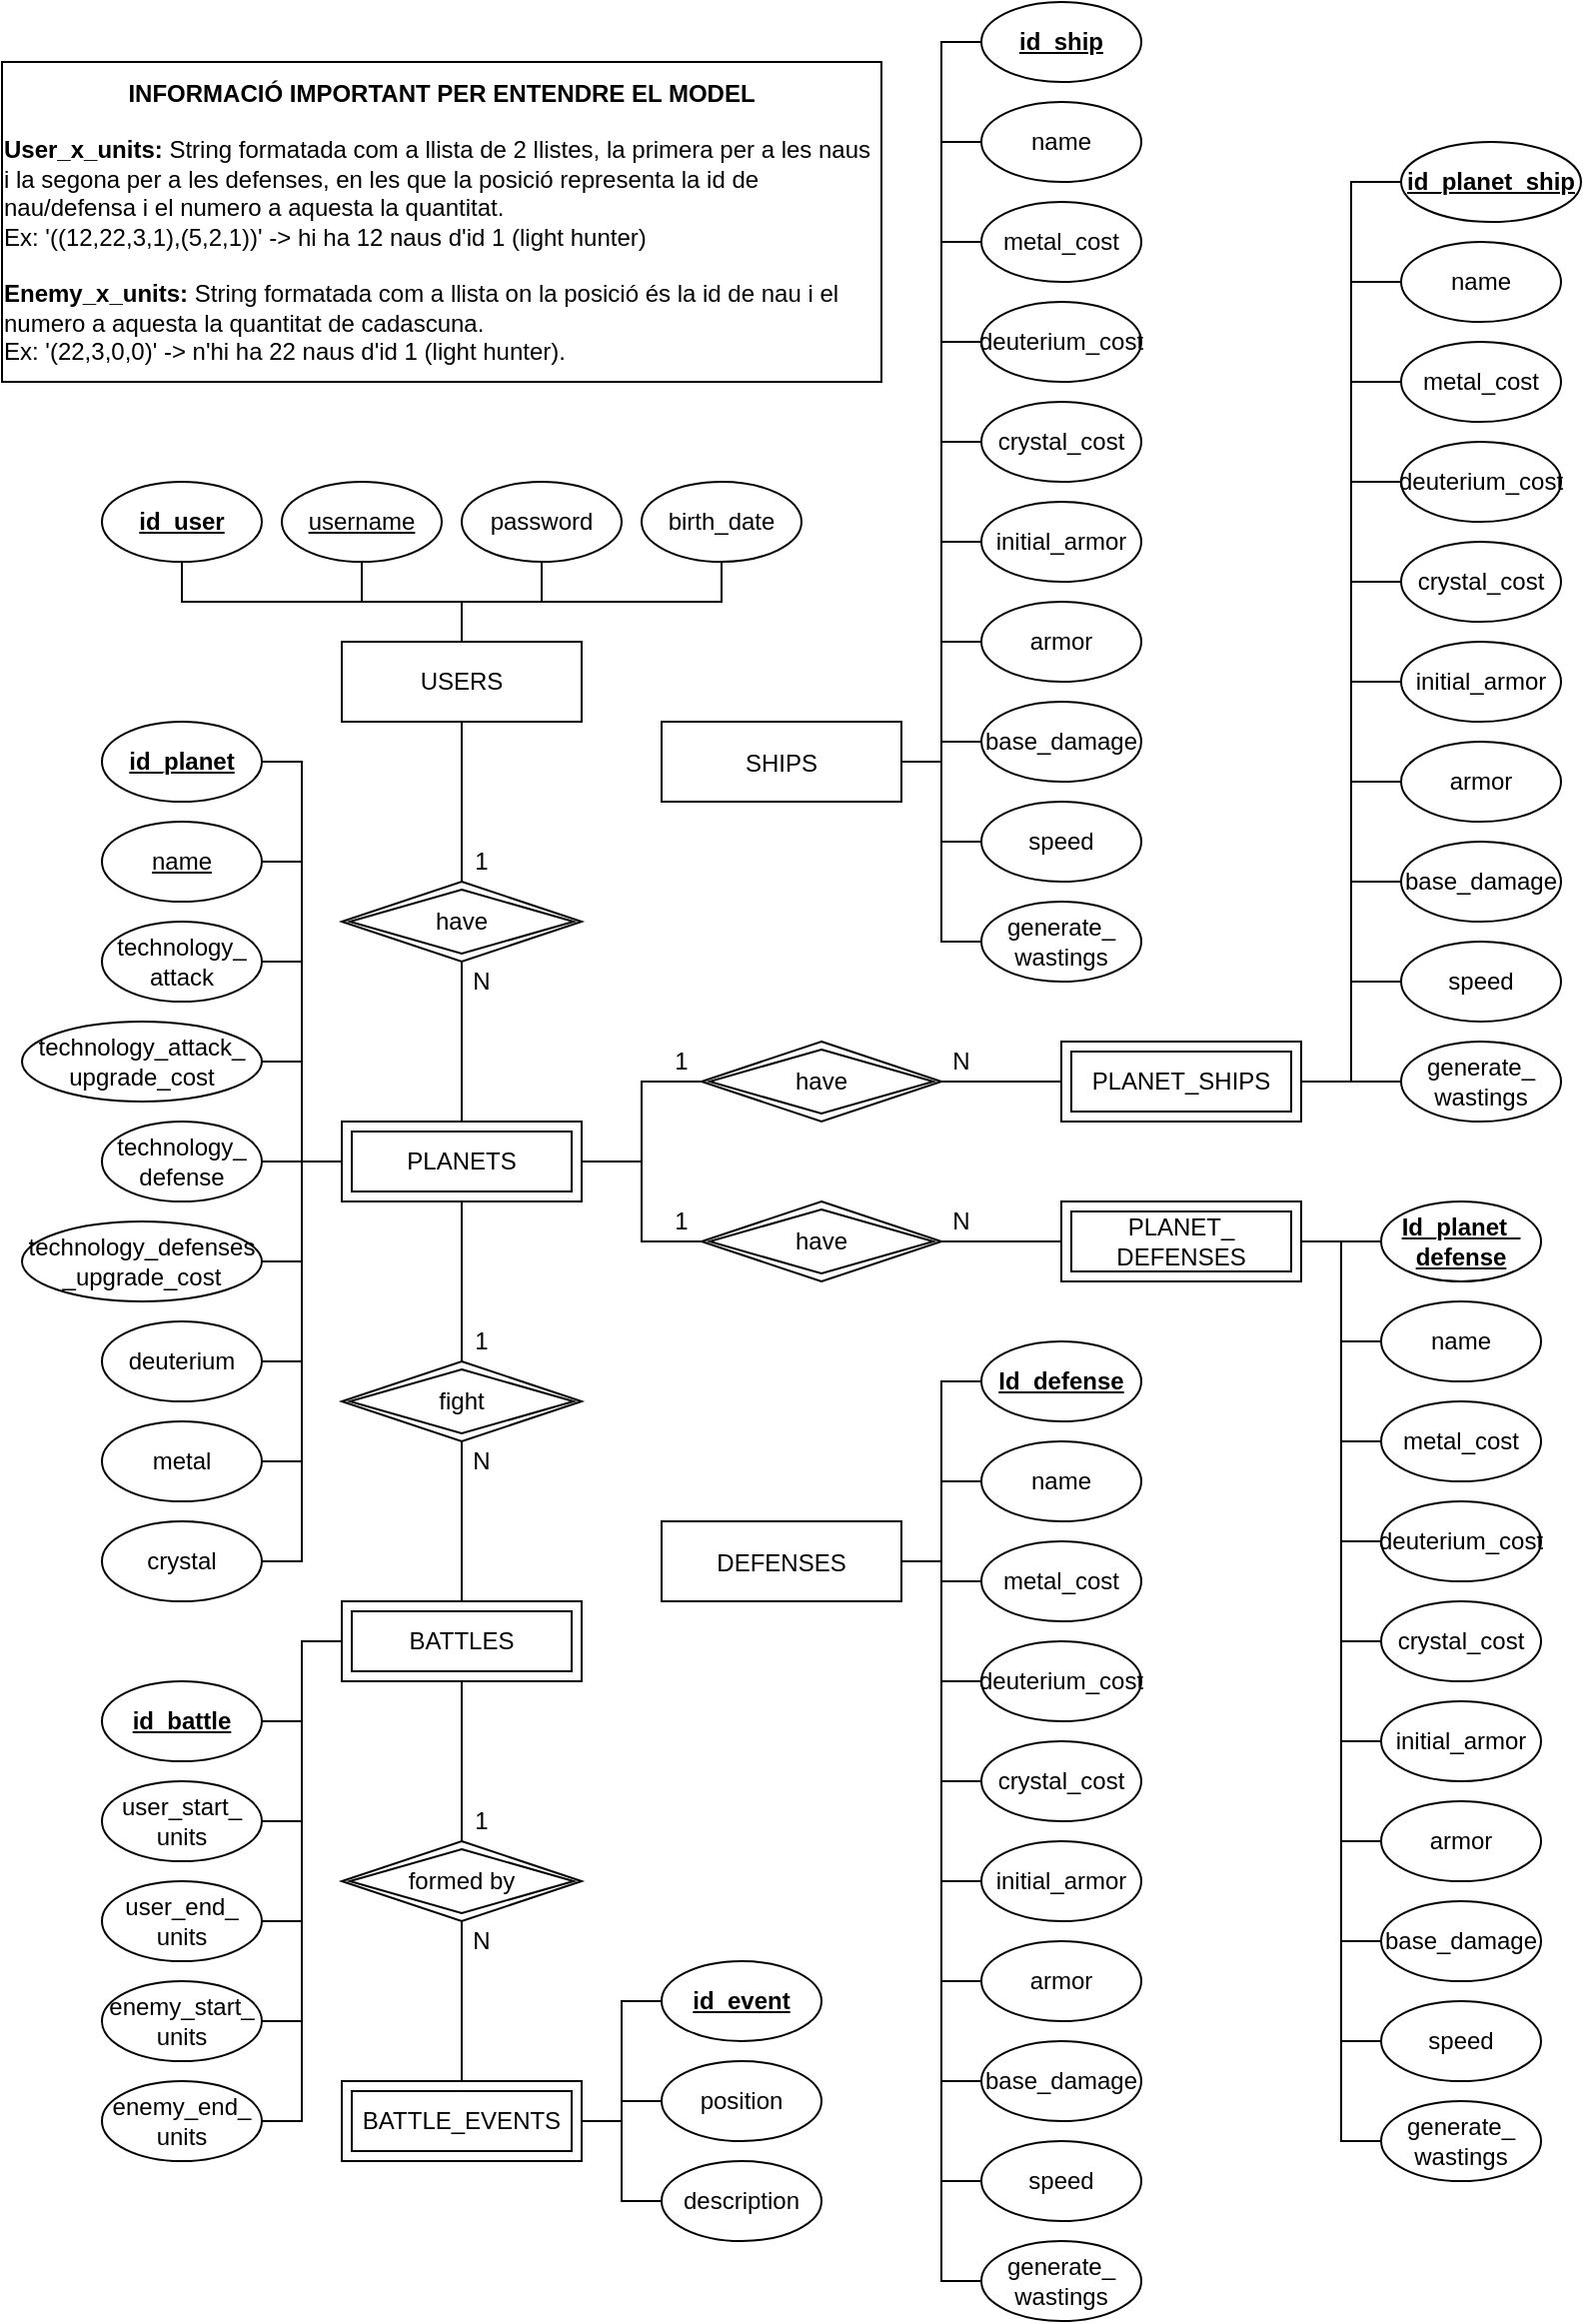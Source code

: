 <mxfile version="18.0.1" type="device"><diagram id="xhxc8xMKQmjW2qXMMAFa" name="Página-1"><mxGraphModel dx="1240" dy="781" grid="1" gridSize="10" guides="1" tooltips="1" connect="1" arrows="1" fold="1" page="1" pageScale="1" pageWidth="827" pageHeight="1169" math="0" shadow="0"><root><mxCell id="0"/><mxCell id="1" parent="0"/><mxCell id="92ksUBfjqdoU2pzM7p5j-20" style="edgeStyle=orthogonalEdgeStyle;rounded=0;orthogonalLoop=1;jettySize=auto;html=1;exitX=0.5;exitY=1;exitDx=0;exitDy=0;entryX=0.5;entryY=0;entryDx=0;entryDy=0;endArrow=none;endFill=0;" parent="1" source="92ksUBfjqdoU2pzM7p5j-1" target="92ksUBfjqdoU2pzM7p5j-19" edge="1"><mxGeometry relative="1" as="geometry"/></mxCell><mxCell id="92ksUBfjqdoU2pzM7p5j-4" value="N" style="text;html=1;strokeColor=none;fillColor=none;align=center;verticalAlign=middle;whiteSpace=wrap;rounded=0;" parent="1" vertex="1"><mxGeometry x="260" y="480" width="20" height="20" as="geometry"/></mxCell><mxCell id="q5A7G949-KsDfyuaCGiL-2" style="edgeStyle=orthogonalEdgeStyle;rounded=0;orthogonalLoop=1;jettySize=auto;html=1;exitX=0.5;exitY=1;exitDx=0;exitDy=0;entryX=0.5;entryY=0;entryDx=0;entryDy=0;endArrow=none;endFill=0;" parent="1" source="92ksUBfjqdoU2pzM7p5j-6" target="DvHc-T8S822m7_1NHIfp-20" edge="1"><mxGeometry relative="1" as="geometry"/></mxCell><mxCell id="q5A7G949-KsDfyuaCGiL-54" style="edgeStyle=orthogonalEdgeStyle;rounded=0;orthogonalLoop=1;jettySize=auto;html=1;exitX=1;exitY=0.5;exitDx=0;exitDy=0;entryX=0;entryY=0.5;entryDx=0;entryDy=0;endArrow=none;endFill=0;" parent="1" source="92ksUBfjqdoU2pzM7p5j-6" target="q5A7G949-KsDfyuaCGiL-31" edge="1"><mxGeometry relative="1" as="geometry"/></mxCell><mxCell id="q5A7G949-KsDfyuaCGiL-55" style="edgeStyle=orthogonalEdgeStyle;rounded=0;orthogonalLoop=1;jettySize=auto;html=1;exitX=1;exitY=0.5;exitDx=0;exitDy=0;entryX=0;entryY=0.5;entryDx=0;entryDy=0;endArrow=none;endFill=0;" parent="1" source="92ksUBfjqdoU2pzM7p5j-6" target="q5A7G949-KsDfyuaCGiL-32" edge="1"><mxGeometry relative="1" as="geometry"/></mxCell><mxCell id="92ksUBfjqdoU2pzM7p5j-21" style="edgeStyle=orthogonalEdgeStyle;rounded=0;orthogonalLoop=1;jettySize=auto;html=1;exitX=0.5;exitY=1;exitDx=0;exitDy=0;entryX=0.5;entryY=0;entryDx=0;entryDy=0;endArrow=none;endFill=0;" parent="1" source="92ksUBfjqdoU2pzM7p5j-19" target="92ksUBfjqdoU2pzM7p5j-6" edge="1"><mxGeometry relative="1" as="geometry"/></mxCell><mxCell id="92ksUBfjqdoU2pzM7p5j-19" value="have" style="shape=rhombus;double=1;perimeter=rhombusPerimeter;whiteSpace=wrap;html=1;align=center;sketch=0;strokeColor=default;" parent="1" vertex="1"><mxGeometry x="200" y="440" width="120" height="40" as="geometry"/></mxCell><mxCell id="DvHc-T8S822m7_1NHIfp-1" value="1" style="text;html=1;strokeColor=none;fillColor=none;align=center;verticalAlign=middle;whiteSpace=wrap;rounded=0;" parent="1" vertex="1"><mxGeometry x="260" y="420" width="20" height="20" as="geometry"/></mxCell><mxCell id="q5A7G949-KsDfyuaCGiL-3" style="edgeStyle=orthogonalEdgeStyle;rounded=0;orthogonalLoop=1;jettySize=auto;html=1;exitX=0.5;exitY=1;exitDx=0;exitDy=0;entryX=0.5;entryY=0;entryDx=0;entryDy=0;endArrow=none;endFill=0;" parent="1" source="DvHc-T8S822m7_1NHIfp-20" target="92ksUBfjqdoU2pzM7p5j-8" edge="1"><mxGeometry relative="1" as="geometry"/></mxCell><mxCell id="DvHc-T8S822m7_1NHIfp-20" value="fight" style="shape=rhombus;double=1;perimeter=rhombusPerimeter;whiteSpace=wrap;html=1;align=center;sketch=0;strokeColor=default;" parent="1" vertex="1"><mxGeometry x="200" y="680" width="120" height="40" as="geometry"/></mxCell><mxCell id="q5A7G949-KsDfyuaCGiL-56" style="edgeStyle=orthogonalEdgeStyle;rounded=0;orthogonalLoop=1;jettySize=auto;html=1;exitX=1;exitY=0.5;exitDx=0;exitDy=0;entryX=0;entryY=0.5;entryDx=0;entryDy=0;endArrow=none;endFill=0;" parent="1" source="q5A7G949-KsDfyuaCGiL-31" target="q5A7G949-KsDfyuaCGiL-10" edge="1"><mxGeometry relative="1" as="geometry"/></mxCell><mxCell id="q5A7G949-KsDfyuaCGiL-57" style="edgeStyle=orthogonalEdgeStyle;rounded=0;orthogonalLoop=1;jettySize=auto;html=1;exitX=1;exitY=0.5;exitDx=0;exitDy=0;entryX=0;entryY=0.5;entryDx=0;entryDy=0;endArrow=none;endFill=0;" parent="1" source="q5A7G949-KsDfyuaCGiL-32" target="q5A7G949-KsDfyuaCGiL-33" edge="1"><mxGeometry relative="1" as="geometry"/></mxCell><mxCell id="q5A7G949-KsDfyuaCGiL-63" value="1" style="text;html=1;strokeColor=none;fillColor=none;align=center;verticalAlign=middle;whiteSpace=wrap;rounded=0;" parent="1" vertex="1"><mxGeometry x="260" y="660" width="20" height="20" as="geometry"/></mxCell><mxCell id="q5A7G949-KsDfyuaCGiL-64" value="N" style="text;html=1;strokeColor=none;fillColor=none;align=center;verticalAlign=middle;whiteSpace=wrap;rounded=0;" parent="1" vertex="1"><mxGeometry x="260" y="720" width="20" height="20" as="geometry"/></mxCell><mxCell id="_N5yqYEIH-p_eErxgfk9-1" value="" style="group;fontStyle=5" parent="1" vertex="1" connectable="0"><mxGeometry x="360" y="670" width="240" height="490" as="geometry"/></mxCell><mxCell id="92ksUBfjqdoU2pzM7p5j-7" value="DEFENSES" style="%3CmxGraphModel%3E%3Croot%3E%3CmxCell%20id%3D%220%22%2F%3E%3CmxCell%20id%3D%221%22%20parent%3D%220%22%2F%3E%3CmxCell%20id%3D%222%22%20value%3D%22PLANETS%22%20style%3D%22rounded%3D0%3BwhiteSpace%3Dwrap%3Bhtml%3D1%3B%22%20vertex%3D%221%22%20parent%3D%221%22%3E%3CmxGeometry%20x%3D%22200%22%20y%3D%22560%22%20width%3D%22120%22%20height%3D%2240%22%20as%3D%22geometry%22%2F%3E%3C%2FmxCell%3E%3C%2Froot%3E%3C%2FmxGraphModel%3E" parent="_N5yqYEIH-p_eErxgfk9-1" vertex="1"><mxGeometry y="90" width="120" height="40" as="geometry"/></mxCell><mxCell id="92ksUBfjqdoU2pzM7p5j-61" value="Id_defense" style="ellipse;whiteSpace=wrap;html=1;fontStyle=5" parent="_N5yqYEIH-p_eErxgfk9-1" vertex="1"><mxGeometry x="160" width="80" height="40" as="geometry"/></mxCell><mxCell id="92ksUBfjqdoU2pzM7p5j-62" value="name" style="ellipse;whiteSpace=wrap;html=1;" parent="_N5yqYEIH-p_eErxgfk9-1" vertex="1"><mxGeometry x="160" y="50" width="80" height="40" as="geometry"/></mxCell><mxCell id="92ksUBfjqdoU2pzM7p5j-63" value="metal_cost" style="ellipse;whiteSpace=wrap;html=1;" parent="_N5yqYEIH-p_eErxgfk9-1" vertex="1"><mxGeometry x="160" y="100" width="80" height="40" as="geometry"/></mxCell><mxCell id="92ksUBfjqdoU2pzM7p5j-64" value="deuterium_cost" style="ellipse;whiteSpace=wrap;html=1;" parent="_N5yqYEIH-p_eErxgfk9-1" vertex="1"><mxGeometry x="160" y="150" width="80" height="40" as="geometry"/></mxCell><mxCell id="92ksUBfjqdoU2pzM7p5j-65" value="crystal_cost" style="ellipse;whiteSpace=wrap;html=1;" parent="_N5yqYEIH-p_eErxgfk9-1" vertex="1"><mxGeometry x="160" y="200" width="80" height="40" as="geometry"/></mxCell><mxCell id="92ksUBfjqdoU2pzM7p5j-66" value="initial_armor" style="ellipse;whiteSpace=wrap;html=1;" parent="_N5yqYEIH-p_eErxgfk9-1" vertex="1"><mxGeometry x="160" y="250" width="80" height="40" as="geometry"/></mxCell><mxCell id="92ksUBfjqdoU2pzM7p5j-67" value="armor" style="ellipse;whiteSpace=wrap;html=1;" parent="_N5yqYEIH-p_eErxgfk9-1" vertex="1"><mxGeometry x="160" y="300" width="80" height="40" as="geometry"/></mxCell><mxCell id="92ksUBfjqdoU2pzM7p5j-68" value="base_damage" style="ellipse;whiteSpace=wrap;html=1;" parent="_N5yqYEIH-p_eErxgfk9-1" vertex="1"><mxGeometry x="160" y="350" width="80" height="40" as="geometry"/></mxCell><mxCell id="92ksUBfjqdoU2pzM7p5j-69" value="speed" style="ellipse;whiteSpace=wrap;html=1;" parent="_N5yqYEIH-p_eErxgfk9-1" vertex="1"><mxGeometry x="160" y="400" width="80" height="40" as="geometry"/></mxCell><mxCell id="92ksUBfjqdoU2pzM7p5j-70" value="generate_&lt;br&gt;wastings" style="ellipse;whiteSpace=wrap;html=1;" parent="_N5yqYEIH-p_eErxgfk9-1" vertex="1"><mxGeometry x="160" y="450" width="80" height="40" as="geometry"/></mxCell><mxCell id="92ksUBfjqdoU2pzM7p5j-71" style="edgeStyle=orthogonalEdgeStyle;rounded=0;orthogonalLoop=1;jettySize=auto;html=1;exitX=0;exitY=0.5;exitDx=0;exitDy=0;entryX=1;entryY=0.5;entryDx=0;entryDy=0;fontSize=8;endArrow=none;endFill=0;" parent="_N5yqYEIH-p_eErxgfk9-1" source="92ksUBfjqdoU2pzM7p5j-61" target="92ksUBfjqdoU2pzM7p5j-7" edge="1"><mxGeometry relative="1" as="geometry"/></mxCell><mxCell id="92ksUBfjqdoU2pzM7p5j-72" style="edgeStyle=orthogonalEdgeStyle;rounded=0;orthogonalLoop=1;jettySize=auto;html=1;exitX=0;exitY=0.5;exitDx=0;exitDy=0;entryX=1;entryY=0.5;entryDx=0;entryDy=0;fontSize=8;endArrow=none;endFill=0;" parent="_N5yqYEIH-p_eErxgfk9-1" source="92ksUBfjqdoU2pzM7p5j-62" target="92ksUBfjqdoU2pzM7p5j-7" edge="1"><mxGeometry relative="1" as="geometry"/></mxCell><mxCell id="92ksUBfjqdoU2pzM7p5j-73" style="edgeStyle=orthogonalEdgeStyle;rounded=0;orthogonalLoop=1;jettySize=auto;html=1;exitX=0;exitY=0.5;exitDx=0;exitDy=0;entryX=1;entryY=0.5;entryDx=0;entryDy=0;fontSize=8;endArrow=none;endFill=0;" parent="_N5yqYEIH-p_eErxgfk9-1" source="92ksUBfjqdoU2pzM7p5j-63" target="92ksUBfjqdoU2pzM7p5j-7" edge="1"><mxGeometry relative="1" as="geometry"/></mxCell><mxCell id="92ksUBfjqdoU2pzM7p5j-74" style="edgeStyle=orthogonalEdgeStyle;rounded=0;orthogonalLoop=1;jettySize=auto;html=1;exitX=0;exitY=0.5;exitDx=0;exitDy=0;entryX=1;entryY=0.5;entryDx=0;entryDy=0;fontSize=8;endArrow=none;endFill=0;" parent="_N5yqYEIH-p_eErxgfk9-1" source="92ksUBfjqdoU2pzM7p5j-64" target="92ksUBfjqdoU2pzM7p5j-7" edge="1"><mxGeometry relative="1" as="geometry"/></mxCell><mxCell id="92ksUBfjqdoU2pzM7p5j-75" style="edgeStyle=orthogonalEdgeStyle;rounded=0;orthogonalLoop=1;jettySize=auto;html=1;exitX=0;exitY=0.5;exitDx=0;exitDy=0;entryX=1;entryY=0.5;entryDx=0;entryDy=0;fontSize=8;endArrow=none;endFill=0;" parent="_N5yqYEIH-p_eErxgfk9-1" source="92ksUBfjqdoU2pzM7p5j-65" target="92ksUBfjqdoU2pzM7p5j-7" edge="1"><mxGeometry relative="1" as="geometry"/></mxCell><mxCell id="92ksUBfjqdoU2pzM7p5j-76" style="edgeStyle=orthogonalEdgeStyle;rounded=0;orthogonalLoop=1;jettySize=auto;html=1;exitX=0;exitY=0.5;exitDx=0;exitDy=0;entryX=1;entryY=0.5;entryDx=0;entryDy=0;fontSize=8;endArrow=none;endFill=0;" parent="_N5yqYEIH-p_eErxgfk9-1" source="92ksUBfjqdoU2pzM7p5j-66" target="92ksUBfjqdoU2pzM7p5j-7" edge="1"><mxGeometry relative="1" as="geometry"/></mxCell><mxCell id="92ksUBfjqdoU2pzM7p5j-77" style="edgeStyle=orthogonalEdgeStyle;rounded=0;orthogonalLoop=1;jettySize=auto;html=1;exitX=0;exitY=0.5;exitDx=0;exitDy=0;entryX=1;entryY=0.5;entryDx=0;entryDy=0;fontSize=8;endArrow=none;endFill=0;" parent="_N5yqYEIH-p_eErxgfk9-1" source="92ksUBfjqdoU2pzM7p5j-67" target="92ksUBfjqdoU2pzM7p5j-7" edge="1"><mxGeometry relative="1" as="geometry"/></mxCell><mxCell id="92ksUBfjqdoU2pzM7p5j-78" style="edgeStyle=orthogonalEdgeStyle;rounded=0;orthogonalLoop=1;jettySize=auto;html=1;exitX=0;exitY=0.5;exitDx=0;exitDy=0;entryX=1;entryY=0.5;entryDx=0;entryDy=0;fontSize=8;endArrow=none;endFill=0;" parent="_N5yqYEIH-p_eErxgfk9-1" source="92ksUBfjqdoU2pzM7p5j-68" target="92ksUBfjqdoU2pzM7p5j-7" edge="1"><mxGeometry relative="1" as="geometry"/></mxCell><mxCell id="92ksUBfjqdoU2pzM7p5j-79" style="edgeStyle=orthogonalEdgeStyle;rounded=0;orthogonalLoop=1;jettySize=auto;html=1;exitX=0;exitY=0.5;exitDx=0;exitDy=0;entryX=1;entryY=0.5;entryDx=0;entryDy=0;fontSize=8;endArrow=none;endFill=0;" parent="_N5yqYEIH-p_eErxgfk9-1" source="92ksUBfjqdoU2pzM7p5j-69" target="92ksUBfjqdoU2pzM7p5j-7" edge="1"><mxGeometry relative="1" as="geometry"/></mxCell><mxCell id="92ksUBfjqdoU2pzM7p5j-80" style="edgeStyle=orthogonalEdgeStyle;rounded=0;orthogonalLoop=1;jettySize=auto;html=1;exitX=0;exitY=0.5;exitDx=0;exitDy=0;entryX=1;entryY=0.5;entryDx=0;entryDy=0;fontSize=8;endArrow=none;endFill=0;" parent="_N5yqYEIH-p_eErxgfk9-1" source="92ksUBfjqdoU2pzM7p5j-70" target="92ksUBfjqdoU2pzM7p5j-7" edge="1"><mxGeometry relative="1" as="geometry"/></mxCell><mxCell id="7iqLizakkgxH7Gz7lZBI-2" value="id_event" style="ellipse;whiteSpace=wrap;html=1;fontStyle=5" vertex="1" parent="_N5yqYEIH-p_eErxgfk9-1"><mxGeometry y="310" width="80" height="40" as="geometry"/></mxCell><mxCell id="7iqLizakkgxH7Gz7lZBI-3" value="position" style="ellipse;whiteSpace=wrap;html=1;" vertex="1" parent="_N5yqYEIH-p_eErxgfk9-1"><mxGeometry y="360" width="80" height="40" as="geometry"/></mxCell><mxCell id="7iqLizakkgxH7Gz7lZBI-4" value="description" style="ellipse;whiteSpace=wrap;html=1;" vertex="1" parent="_N5yqYEIH-p_eErxgfk9-1"><mxGeometry y="410" width="80" height="40" as="geometry"/></mxCell><mxCell id="_N5yqYEIH-p_eErxgfk9-2" value="" style="group;flipH=0;" parent="1" vertex="1" connectable="0"><mxGeometry x="360" width="240" height="490" as="geometry"/></mxCell><mxCell id="92ksUBfjqdoU2pzM7p5j-5" value="SHIPS" style="%3CmxGraphModel%3E%3Croot%3E%3CmxCell%20id%3D%220%22%2F%3E%3CmxCell%20id%3D%221%22%20parent%3D%220%22%2F%3E%3CmxCell%20id%3D%222%22%20value%3D%22PLANETS%22%20style%3D%22rounded%3D0%3BwhiteSpace%3Dwrap%3Bhtml%3D1%3B%22%20vertex%3D%221%22%20parent%3D%221%22%3E%3CmxGeometry%20x%3D%22200%22%20y%3D%22560%22%20width%3D%22120%22%20height%3D%2240%22%20as%3D%22geometry%22%2F%3E%3C%2FmxCell%3E%3C%2Froot%3E%3C%2FmxGraphModel%3E" parent="_N5yqYEIH-p_eErxgfk9-2" vertex="1"><mxGeometry y="360" width="120" height="40" as="geometry"/></mxCell><mxCell id="92ksUBfjqdoU2pzM7p5j-41" value="id_ship" style="ellipse;whiteSpace=wrap;html=1;fontStyle=5" parent="_N5yqYEIH-p_eErxgfk9-2" vertex="1"><mxGeometry x="160" width="80" height="40" as="geometry"/></mxCell><mxCell id="92ksUBfjqdoU2pzM7p5j-42" value="name" style="ellipse;whiteSpace=wrap;html=1;fontStyle=0" parent="_N5yqYEIH-p_eErxgfk9-2" vertex="1"><mxGeometry x="160" y="50" width="80" height="40" as="geometry"/></mxCell><mxCell id="92ksUBfjqdoU2pzM7p5j-43" value="metal_cost" style="ellipse;whiteSpace=wrap;html=1;" parent="_N5yqYEIH-p_eErxgfk9-2" vertex="1"><mxGeometry x="160" y="100" width="80" height="40" as="geometry"/></mxCell><mxCell id="92ksUBfjqdoU2pzM7p5j-44" value="deuterium_cost" style="ellipse;whiteSpace=wrap;html=1;" parent="_N5yqYEIH-p_eErxgfk9-2" vertex="1"><mxGeometry x="160" y="150" width="80" height="40" as="geometry"/></mxCell><mxCell id="92ksUBfjqdoU2pzM7p5j-45" value="crystal_cost" style="ellipse;whiteSpace=wrap;html=1;" parent="_N5yqYEIH-p_eErxgfk9-2" vertex="1"><mxGeometry x="160" y="200" width="80" height="40" as="geometry"/></mxCell><mxCell id="92ksUBfjqdoU2pzM7p5j-46" value="initial_armor" style="ellipse;whiteSpace=wrap;html=1;" parent="_N5yqYEIH-p_eErxgfk9-2" vertex="1"><mxGeometry x="160" y="250" width="80" height="40" as="geometry"/></mxCell><mxCell id="92ksUBfjqdoU2pzM7p5j-47" value="armor" style="ellipse;whiteSpace=wrap;html=1;" parent="_N5yqYEIH-p_eErxgfk9-2" vertex="1"><mxGeometry x="160" y="300" width="80" height="40" as="geometry"/></mxCell><mxCell id="92ksUBfjqdoU2pzM7p5j-48" value="base_damage" style="ellipse;whiteSpace=wrap;html=1;" parent="_N5yqYEIH-p_eErxgfk9-2" vertex="1"><mxGeometry x="160" y="350" width="80" height="40" as="geometry"/></mxCell><mxCell id="92ksUBfjqdoU2pzM7p5j-49" value="speed" style="ellipse;whiteSpace=wrap;html=1;" parent="_N5yqYEIH-p_eErxgfk9-2" vertex="1"><mxGeometry x="160" y="400" width="80" height="40" as="geometry"/></mxCell><mxCell id="92ksUBfjqdoU2pzM7p5j-50" value="generate_&lt;br&gt;wastings" style="ellipse;whiteSpace=wrap;html=1;" parent="_N5yqYEIH-p_eErxgfk9-2" vertex="1"><mxGeometry x="160" y="450" width="80" height="40" as="geometry"/></mxCell><mxCell id="92ksUBfjqdoU2pzM7p5j-51" style="edgeStyle=orthogonalEdgeStyle;rounded=0;orthogonalLoop=1;jettySize=auto;html=1;exitX=0;exitY=0.5;exitDx=0;exitDy=0;entryX=1;entryY=0.5;entryDx=0;entryDy=0;fontSize=8;endArrow=none;endFill=0;" parent="_N5yqYEIH-p_eErxgfk9-2" source="92ksUBfjqdoU2pzM7p5j-41" target="92ksUBfjqdoU2pzM7p5j-5" edge="1"><mxGeometry relative="1" as="geometry"/></mxCell><mxCell id="92ksUBfjqdoU2pzM7p5j-52" style="edgeStyle=orthogonalEdgeStyle;rounded=0;orthogonalLoop=1;jettySize=auto;html=1;exitX=0;exitY=0.5;exitDx=0;exitDy=0;entryX=1;entryY=0.5;entryDx=0;entryDy=0;fontSize=8;endArrow=none;endFill=0;" parent="_N5yqYEIH-p_eErxgfk9-2" source="92ksUBfjqdoU2pzM7p5j-42" target="92ksUBfjqdoU2pzM7p5j-5" edge="1"><mxGeometry relative="1" as="geometry"/></mxCell><mxCell id="92ksUBfjqdoU2pzM7p5j-53" style="edgeStyle=orthogonalEdgeStyle;rounded=0;orthogonalLoop=1;jettySize=auto;html=1;exitX=0;exitY=0.5;exitDx=0;exitDy=0;entryX=1;entryY=0.5;entryDx=0;entryDy=0;fontSize=8;endArrow=none;endFill=0;" parent="_N5yqYEIH-p_eErxgfk9-2" source="92ksUBfjqdoU2pzM7p5j-43" target="92ksUBfjqdoU2pzM7p5j-5" edge="1"><mxGeometry relative="1" as="geometry"/></mxCell><mxCell id="92ksUBfjqdoU2pzM7p5j-54" style="edgeStyle=orthogonalEdgeStyle;rounded=0;orthogonalLoop=1;jettySize=auto;html=1;exitX=0;exitY=0.5;exitDx=0;exitDy=0;entryX=1;entryY=0.5;entryDx=0;entryDy=0;fontSize=8;endArrow=none;endFill=0;" parent="_N5yqYEIH-p_eErxgfk9-2" source="92ksUBfjqdoU2pzM7p5j-44" target="92ksUBfjqdoU2pzM7p5j-5" edge="1"><mxGeometry relative="1" as="geometry"/></mxCell><mxCell id="92ksUBfjqdoU2pzM7p5j-55" style="edgeStyle=orthogonalEdgeStyle;rounded=0;orthogonalLoop=1;jettySize=auto;html=1;exitX=0;exitY=0.5;exitDx=0;exitDy=0;entryX=1;entryY=0.5;entryDx=0;entryDy=0;fontSize=8;endArrow=none;endFill=0;" parent="_N5yqYEIH-p_eErxgfk9-2" source="92ksUBfjqdoU2pzM7p5j-45" target="92ksUBfjqdoU2pzM7p5j-5" edge="1"><mxGeometry relative="1" as="geometry"/></mxCell><mxCell id="92ksUBfjqdoU2pzM7p5j-56" style="edgeStyle=orthogonalEdgeStyle;rounded=0;orthogonalLoop=1;jettySize=auto;html=1;exitX=0;exitY=0.5;exitDx=0;exitDy=0;entryX=1;entryY=0.5;entryDx=0;entryDy=0;fontSize=8;endArrow=none;endFill=0;" parent="_N5yqYEIH-p_eErxgfk9-2" source="92ksUBfjqdoU2pzM7p5j-46" target="92ksUBfjqdoU2pzM7p5j-5" edge="1"><mxGeometry relative="1" as="geometry"/></mxCell><mxCell id="92ksUBfjqdoU2pzM7p5j-57" style="edgeStyle=orthogonalEdgeStyle;rounded=0;orthogonalLoop=1;jettySize=auto;html=1;exitX=0;exitY=0.5;exitDx=0;exitDy=0;entryX=1;entryY=0.5;entryDx=0;entryDy=0;fontSize=8;endArrow=none;endFill=0;" parent="_N5yqYEIH-p_eErxgfk9-2" source="92ksUBfjqdoU2pzM7p5j-47" target="92ksUBfjqdoU2pzM7p5j-5" edge="1"><mxGeometry relative="1" as="geometry"/></mxCell><mxCell id="92ksUBfjqdoU2pzM7p5j-58" style="edgeStyle=orthogonalEdgeStyle;rounded=0;orthogonalLoop=1;jettySize=auto;html=1;exitX=0;exitY=0.5;exitDx=0;exitDy=0;entryX=1;entryY=0.5;entryDx=0;entryDy=0;fontSize=8;endArrow=none;endFill=0;" parent="_N5yqYEIH-p_eErxgfk9-2" source="92ksUBfjqdoU2pzM7p5j-48" target="92ksUBfjqdoU2pzM7p5j-5" edge="1"><mxGeometry relative="1" as="geometry"/></mxCell><mxCell id="92ksUBfjqdoU2pzM7p5j-59" style="edgeStyle=orthogonalEdgeStyle;rounded=0;orthogonalLoop=1;jettySize=auto;html=1;exitX=0;exitY=0.5;exitDx=0;exitDy=0;entryX=1;entryY=0.5;entryDx=0;entryDy=0;fontSize=8;endArrow=none;endFill=0;" parent="_N5yqYEIH-p_eErxgfk9-2" source="92ksUBfjqdoU2pzM7p5j-49" target="92ksUBfjqdoU2pzM7p5j-5" edge="1"><mxGeometry relative="1" as="geometry"/></mxCell><mxCell id="92ksUBfjqdoU2pzM7p5j-60" style="edgeStyle=orthogonalEdgeStyle;rounded=0;orthogonalLoop=1;jettySize=auto;html=1;exitX=0;exitY=0.5;exitDx=0;exitDy=0;entryX=1;entryY=0.5;entryDx=0;entryDy=0;fontSize=8;endArrow=none;endFill=0;" parent="_N5yqYEIH-p_eErxgfk9-2" source="92ksUBfjqdoU2pzM7p5j-50" target="92ksUBfjqdoU2pzM7p5j-5" edge="1"><mxGeometry relative="1" as="geometry"/></mxCell><mxCell id="q5A7G949-KsDfyuaCGiL-70" value="&lt;div style=&quot;&quot;&gt;&lt;span style=&quot;background-color: initial;&quot;&gt;&lt;b&gt;INFORMACIÓ IMPORTANT PER ENTENDRE EL MODEL&lt;/b&gt;&lt;/span&gt;&lt;/div&gt;&lt;div style=&quot;text-align: left;&quot;&gt;&lt;span style=&quot;background-color: initial;&quot;&gt;&lt;b&gt;&lt;br&gt;&lt;/b&gt;&lt;/span&gt;&lt;/div&gt;&lt;div style=&quot;text-align: left;&quot;&gt;&lt;span style=&quot;background-color: initial;&quot;&gt;&lt;b&gt;User_x_units:&lt;/b&gt; String formatada com a llista de 2 llistes, la primera per a les naus i la segona per a les defenses, en les que la posició representa la id de nau/defensa i el numero a aquesta la quantitat.&lt;/span&gt;&lt;/div&gt;&lt;div style=&quot;text-align: left;&quot;&gt;&lt;span style=&quot;background-color: initial;&quot;&gt;Ex: '((12,22,3,1),(5,2,1))' -&amp;gt; hi ha 12 naus d'id 1 (light hunter)&lt;/span&gt;&lt;/div&gt;&lt;div style=&quot;text-align: left;&quot;&gt;&lt;span style=&quot;background-color: initial;&quot;&gt;&lt;br&gt;&lt;/span&gt;&lt;/div&gt;&lt;div style=&quot;text-align: left;&quot;&gt;&lt;span style=&quot;background-color: initial;&quot;&gt;&lt;b&gt;Enemy_x_units:&lt;/b&gt; String formatada com a llista on la posició és la id de nau i el numero a aquesta la quantitat de cadascuna.&lt;/span&gt;&lt;/div&gt;&lt;div style=&quot;text-align: left;&quot;&gt;&lt;span style=&quot;background-color: initial;&quot;&gt;Ex: '(22,3,0,0)' -&amp;gt; n'hi ha 22 naus d'id 1 (light hunter).&lt;/span&gt;&lt;/div&gt;" style="rounded=0;whiteSpace=wrap;html=1;" parent="_N5yqYEIH-p_eErxgfk9-2" vertex="1"><mxGeometry x="-330" y="30" width="440" height="160" as="geometry"/></mxCell><mxCell id="_N5yqYEIH-p_eErxgfk9-3" value="" style="group" parent="1" vertex="1" connectable="0"><mxGeometry x="80" y="240" width="350" height="120" as="geometry"/></mxCell><mxCell id="92ksUBfjqdoU2pzM7p5j-1" value="USERS" style="rounded=0;whiteSpace=wrap;html=1;" parent="_N5yqYEIH-p_eErxgfk9-3" vertex="1"><mxGeometry x="120" y="80" width="120" height="40" as="geometry"/></mxCell><mxCell id="92ksUBfjqdoU2pzM7p5j-11" value="id_user" style="ellipse;whiteSpace=wrap;html=1;fontStyle=5" parent="_N5yqYEIH-p_eErxgfk9-3" vertex="1"><mxGeometry width="80" height="40" as="geometry"/></mxCell><mxCell id="92ksUBfjqdoU2pzM7p5j-12" value="username" style="ellipse;whiteSpace=wrap;html=1;fontStyle=4" parent="_N5yqYEIH-p_eErxgfk9-3" vertex="1"><mxGeometry x="90" width="80" height="40" as="geometry"/></mxCell><mxCell id="92ksUBfjqdoU2pzM7p5j-13" value="birth_date" style="ellipse;whiteSpace=wrap;html=1;" parent="_N5yqYEIH-p_eErxgfk9-3" vertex="1"><mxGeometry x="270" width="80" height="40" as="geometry"/></mxCell><mxCell id="92ksUBfjqdoU2pzM7p5j-14" value="password" style="ellipse;whiteSpace=wrap;html=1;" parent="_N5yqYEIH-p_eErxgfk9-3" vertex="1"><mxGeometry x="180" width="80" height="40" as="geometry"/></mxCell><mxCell id="q5A7G949-KsDfyuaCGiL-6" style="edgeStyle=orthogonalEdgeStyle;rounded=0;orthogonalLoop=1;jettySize=auto;html=1;exitX=0.5;exitY=1;exitDx=0;exitDy=0;entryX=0.5;entryY=0;entryDx=0;entryDy=0;endArrow=none;endFill=0;" parent="_N5yqYEIH-p_eErxgfk9-3" source="92ksUBfjqdoU2pzM7p5j-11" target="92ksUBfjqdoU2pzM7p5j-1" edge="1"><mxGeometry relative="1" as="geometry"/></mxCell><mxCell id="q5A7G949-KsDfyuaCGiL-7" style="edgeStyle=orthogonalEdgeStyle;rounded=0;orthogonalLoop=1;jettySize=auto;html=1;exitX=0.5;exitY=1;exitDx=0;exitDy=0;entryX=0.5;entryY=0;entryDx=0;entryDy=0;endArrow=none;endFill=0;" parent="_N5yqYEIH-p_eErxgfk9-3" source="92ksUBfjqdoU2pzM7p5j-12" target="92ksUBfjqdoU2pzM7p5j-1" edge="1"><mxGeometry relative="1" as="geometry"/></mxCell><mxCell id="q5A7G949-KsDfyuaCGiL-9" style="edgeStyle=orthogonalEdgeStyle;rounded=0;orthogonalLoop=1;jettySize=auto;html=1;exitX=0.5;exitY=1;exitDx=0;exitDy=0;entryX=0.5;entryY=0;entryDx=0;entryDy=0;endArrow=none;endFill=0;" parent="_N5yqYEIH-p_eErxgfk9-3" source="92ksUBfjqdoU2pzM7p5j-13" target="92ksUBfjqdoU2pzM7p5j-1" edge="1"><mxGeometry relative="1" as="geometry"/></mxCell><mxCell id="q5A7G949-KsDfyuaCGiL-8" style="edgeStyle=orthogonalEdgeStyle;rounded=0;orthogonalLoop=1;jettySize=auto;html=1;exitX=0.5;exitY=1;exitDx=0;exitDy=0;entryX=0.5;entryY=0;entryDx=0;entryDy=0;endArrow=none;endFill=0;" parent="_N5yqYEIH-p_eErxgfk9-3" source="92ksUBfjqdoU2pzM7p5j-14" target="92ksUBfjqdoU2pzM7p5j-1" edge="1"><mxGeometry relative="1" as="geometry"/></mxCell><mxCell id="_N5yqYEIH-p_eErxgfk9-4" value="" style="group" parent="1" vertex="1" connectable="0"><mxGeometry x="40" y="360" width="280" height="440" as="geometry"/></mxCell><mxCell id="92ksUBfjqdoU2pzM7p5j-6" value="PLANETS" style="shape=ext;margin=3;double=1;whiteSpace=wrap;html=1;align=center;" parent="_N5yqYEIH-p_eErxgfk9-4" vertex="1"><mxGeometry x="160" y="200" width="120" height="40" as="geometry"/></mxCell><mxCell id="92ksUBfjqdoU2pzM7p5j-22" value="id_planet" style="ellipse;whiteSpace=wrap;html=1;fontStyle=5" parent="_N5yqYEIH-p_eErxgfk9-4" vertex="1"><mxGeometry x="40" width="80" height="40" as="geometry"/></mxCell><mxCell id="92ksUBfjqdoU2pzM7p5j-24" value="name" style="ellipse;whiteSpace=wrap;html=1;fontStyle=4" parent="_N5yqYEIH-p_eErxgfk9-4" vertex="1"><mxGeometry x="40" y="50" width="80" height="40" as="geometry"/></mxCell><mxCell id="92ksUBfjqdoU2pzM7p5j-25" value="technology_&lt;br&gt;attack" style="ellipse;whiteSpace=wrap;html=1;" parent="_N5yqYEIH-p_eErxgfk9-4" vertex="1"><mxGeometry x="40" y="100" width="80" height="40" as="geometry"/></mxCell><mxCell id="92ksUBfjqdoU2pzM7p5j-26" value="technology_&lt;br&gt;defense" style="ellipse;whiteSpace=wrap;html=1;" parent="_N5yqYEIH-p_eErxgfk9-4" vertex="1"><mxGeometry x="40" y="200" width="80" height="40" as="geometry"/></mxCell><mxCell id="92ksUBfjqdoU2pzM7p5j-27" value="technology_attack_&lt;br&gt;upgrade_cost" style="ellipse;whiteSpace=wrap;html=1;" parent="_N5yqYEIH-p_eErxgfk9-4" vertex="1"><mxGeometry y="150" width="120" height="40" as="geometry"/></mxCell><mxCell id="92ksUBfjqdoU2pzM7p5j-28" value="technology_defenses&lt;br&gt;_upgrade_cost" style="ellipse;whiteSpace=wrap;html=1;" parent="_N5yqYEIH-p_eErxgfk9-4" vertex="1"><mxGeometry y="250" width="120" height="40" as="geometry"/></mxCell><mxCell id="92ksUBfjqdoU2pzM7p5j-29" value="crystal" style="ellipse;whiteSpace=wrap;html=1;" parent="_N5yqYEIH-p_eErxgfk9-4" vertex="1"><mxGeometry x="40" y="400" width="80" height="40" as="geometry"/></mxCell><mxCell id="92ksUBfjqdoU2pzM7p5j-30" value="metal" style="ellipse;whiteSpace=wrap;html=1;" parent="_N5yqYEIH-p_eErxgfk9-4" vertex="1"><mxGeometry x="40" y="350" width="80" height="40" as="geometry"/></mxCell><mxCell id="92ksUBfjqdoU2pzM7p5j-31" value="deuterium" style="ellipse;whiteSpace=wrap;html=1;" parent="_N5yqYEIH-p_eErxgfk9-4" vertex="1"><mxGeometry x="40" y="300" width="80" height="40" as="geometry"/></mxCell><mxCell id="92ksUBfjqdoU2pzM7p5j-32" style="edgeStyle=orthogonalEdgeStyle;rounded=0;orthogonalLoop=1;jettySize=auto;html=1;exitX=1;exitY=0.5;exitDx=0;exitDy=0;entryX=0;entryY=0.5;entryDx=0;entryDy=0;fontSize=8;endArrow=none;endFill=0;" parent="_N5yqYEIH-p_eErxgfk9-4" source="92ksUBfjqdoU2pzM7p5j-22" target="92ksUBfjqdoU2pzM7p5j-6" edge="1"><mxGeometry relative="1" as="geometry"/></mxCell><mxCell id="92ksUBfjqdoU2pzM7p5j-33" style="edgeStyle=orthogonalEdgeStyle;rounded=0;orthogonalLoop=1;jettySize=auto;html=1;exitX=1;exitY=0.5;exitDx=0;exitDy=0;entryX=0;entryY=0.5;entryDx=0;entryDy=0;fontSize=8;endArrow=none;endFill=0;" parent="_N5yqYEIH-p_eErxgfk9-4" source="92ksUBfjqdoU2pzM7p5j-24" target="92ksUBfjqdoU2pzM7p5j-6" edge="1"><mxGeometry relative="1" as="geometry"/></mxCell><mxCell id="92ksUBfjqdoU2pzM7p5j-34" style="edgeStyle=orthogonalEdgeStyle;rounded=0;orthogonalLoop=1;jettySize=auto;html=1;exitX=1;exitY=0.5;exitDx=0;exitDy=0;entryX=0;entryY=0.5;entryDx=0;entryDy=0;fontSize=8;endArrow=none;endFill=0;" parent="_N5yqYEIH-p_eErxgfk9-4" source="92ksUBfjqdoU2pzM7p5j-25" target="92ksUBfjqdoU2pzM7p5j-6" edge="1"><mxGeometry relative="1" as="geometry"/></mxCell><mxCell id="92ksUBfjqdoU2pzM7p5j-36" style="edgeStyle=orthogonalEdgeStyle;rounded=0;orthogonalLoop=1;jettySize=auto;html=1;exitX=1;exitY=0.5;exitDx=0;exitDy=0;entryX=0;entryY=0.5;entryDx=0;entryDy=0;fontSize=8;endArrow=none;endFill=0;" parent="_N5yqYEIH-p_eErxgfk9-4" source="92ksUBfjqdoU2pzM7p5j-26" target="92ksUBfjqdoU2pzM7p5j-6" edge="1"><mxGeometry relative="1" as="geometry"/></mxCell><mxCell id="92ksUBfjqdoU2pzM7p5j-35" style="edgeStyle=orthogonalEdgeStyle;rounded=0;orthogonalLoop=1;jettySize=auto;html=1;exitX=1;exitY=0.5;exitDx=0;exitDy=0;entryX=0;entryY=0.5;entryDx=0;entryDy=0;fontSize=8;endArrow=none;endFill=0;" parent="_N5yqYEIH-p_eErxgfk9-4" source="92ksUBfjqdoU2pzM7p5j-27" target="92ksUBfjqdoU2pzM7p5j-6" edge="1"><mxGeometry relative="1" as="geometry"/></mxCell><mxCell id="92ksUBfjqdoU2pzM7p5j-37" style="edgeStyle=orthogonalEdgeStyle;rounded=0;orthogonalLoop=1;jettySize=auto;html=1;exitX=1;exitY=0.5;exitDx=0;exitDy=0;entryX=0;entryY=0.5;entryDx=0;entryDy=0;fontSize=8;endArrow=none;endFill=0;" parent="_N5yqYEIH-p_eErxgfk9-4" source="92ksUBfjqdoU2pzM7p5j-28" target="92ksUBfjqdoU2pzM7p5j-6" edge="1"><mxGeometry relative="1" as="geometry"/></mxCell><mxCell id="92ksUBfjqdoU2pzM7p5j-40" style="edgeStyle=orthogonalEdgeStyle;rounded=0;orthogonalLoop=1;jettySize=auto;html=1;exitX=1;exitY=0.5;exitDx=0;exitDy=0;entryX=0;entryY=0.5;entryDx=0;entryDy=0;fontSize=8;endArrow=none;endFill=0;" parent="_N5yqYEIH-p_eErxgfk9-4" source="92ksUBfjqdoU2pzM7p5j-29" target="92ksUBfjqdoU2pzM7p5j-6" edge="1"><mxGeometry relative="1" as="geometry"/></mxCell><mxCell id="92ksUBfjqdoU2pzM7p5j-39" style="edgeStyle=orthogonalEdgeStyle;rounded=0;orthogonalLoop=1;jettySize=auto;html=1;exitX=1;exitY=0.5;exitDx=0;exitDy=0;entryX=0;entryY=0.5;entryDx=0;entryDy=0;fontSize=8;endArrow=none;endFill=0;" parent="_N5yqYEIH-p_eErxgfk9-4" source="92ksUBfjqdoU2pzM7p5j-30" target="92ksUBfjqdoU2pzM7p5j-6" edge="1"><mxGeometry relative="1" as="geometry"/></mxCell><mxCell id="92ksUBfjqdoU2pzM7p5j-38" style="edgeStyle=orthogonalEdgeStyle;rounded=0;orthogonalLoop=1;jettySize=auto;html=1;exitX=1;exitY=0.5;exitDx=0;exitDy=0;entryX=0;entryY=0.5;entryDx=0;entryDy=0;fontSize=8;endArrow=none;endFill=0;" parent="_N5yqYEIH-p_eErxgfk9-4" source="92ksUBfjqdoU2pzM7p5j-31" target="92ksUBfjqdoU2pzM7p5j-6" edge="1"><mxGeometry relative="1" as="geometry"/></mxCell><mxCell id="_N5yqYEIH-p_eErxgfk9-42" value="" style="group" parent="1" vertex="1" connectable="0"><mxGeometry x="560" y="600" width="240" height="490" as="geometry"/></mxCell><mxCell id="q5A7G949-KsDfyuaCGiL-33" value="PLANET_&lt;br&gt;DEFENSES" style="shape=ext;margin=3;double=1;whiteSpace=wrap;html=1;align=center;" parent="_N5yqYEIH-p_eErxgfk9-42" vertex="1"><mxGeometry width="120" height="40" as="geometry"/></mxCell><mxCell id="q5A7G949-KsDfyuaCGiL-35" value="Id_planet_&lt;br&gt;defense" style="ellipse;whiteSpace=wrap;html=1;fontStyle=5" parent="_N5yqYEIH-p_eErxgfk9-42" vertex="1"><mxGeometry x="160" width="80" height="40" as="geometry"/></mxCell><mxCell id="q5A7G949-KsDfyuaCGiL-37" value="name" style="ellipse;whiteSpace=wrap;html=1;" parent="_N5yqYEIH-p_eErxgfk9-42" vertex="1"><mxGeometry x="160" y="50" width="80" height="40" as="geometry"/></mxCell><mxCell id="q5A7G949-KsDfyuaCGiL-39" value="metal_cost" style="ellipse;whiteSpace=wrap;html=1;" parent="_N5yqYEIH-p_eErxgfk9-42" vertex="1"><mxGeometry x="160" y="100" width="80" height="40" as="geometry"/></mxCell><mxCell id="q5A7G949-KsDfyuaCGiL-41" value="deuterium_cost" style="ellipse;whiteSpace=wrap;html=1;" parent="_N5yqYEIH-p_eErxgfk9-42" vertex="1"><mxGeometry x="160" y="150" width="80" height="40" as="geometry"/></mxCell><mxCell id="q5A7G949-KsDfyuaCGiL-43" value="crystal_cost" style="ellipse;whiteSpace=wrap;html=1;" parent="_N5yqYEIH-p_eErxgfk9-42" vertex="1"><mxGeometry x="160" y="200" width="80" height="40" as="geometry"/></mxCell><mxCell id="q5A7G949-KsDfyuaCGiL-45" value="initial_armor" style="ellipse;whiteSpace=wrap;html=1;" parent="_N5yqYEIH-p_eErxgfk9-42" vertex="1"><mxGeometry x="160" y="250" width="80" height="40" as="geometry"/></mxCell><mxCell id="q5A7G949-KsDfyuaCGiL-47" value="armor" style="ellipse;whiteSpace=wrap;html=1;" parent="_N5yqYEIH-p_eErxgfk9-42" vertex="1"><mxGeometry x="160" y="300" width="80" height="40" as="geometry"/></mxCell><mxCell id="q5A7G949-KsDfyuaCGiL-49" value="base_damage" style="ellipse;whiteSpace=wrap;html=1;" parent="_N5yqYEIH-p_eErxgfk9-42" vertex="1"><mxGeometry x="160" y="350" width="80" height="40" as="geometry"/></mxCell><mxCell id="q5A7G949-KsDfyuaCGiL-51" value="speed" style="ellipse;whiteSpace=wrap;html=1;" parent="_N5yqYEIH-p_eErxgfk9-42" vertex="1"><mxGeometry x="160" y="400" width="80" height="40" as="geometry"/></mxCell><mxCell id="q5A7G949-KsDfyuaCGiL-53" value="generate_&lt;br&gt;wastings" style="ellipse;whiteSpace=wrap;html=1;" parent="_N5yqYEIH-p_eErxgfk9-42" vertex="1"><mxGeometry x="160" y="450" width="80" height="40" as="geometry"/></mxCell><mxCell id="q5A7G949-KsDfyuaCGiL-34" style="edgeStyle=orthogonalEdgeStyle;rounded=0;orthogonalLoop=1;jettySize=auto;html=1;exitX=0;exitY=0.5;exitDx=0;exitDy=0;entryX=1;entryY=0.5;entryDx=0;entryDy=0;fontSize=8;endArrow=none;endFill=0;" parent="_N5yqYEIH-p_eErxgfk9-42" source="q5A7G949-KsDfyuaCGiL-35" target="q5A7G949-KsDfyuaCGiL-33" edge="1"><mxGeometry relative="1" as="geometry"/></mxCell><mxCell id="q5A7G949-KsDfyuaCGiL-36" style="edgeStyle=orthogonalEdgeStyle;rounded=0;orthogonalLoop=1;jettySize=auto;html=1;exitX=0;exitY=0.5;exitDx=0;exitDy=0;entryX=1;entryY=0.5;entryDx=0;entryDy=0;fontSize=8;endArrow=none;endFill=0;" parent="_N5yqYEIH-p_eErxgfk9-42" source="q5A7G949-KsDfyuaCGiL-37" target="q5A7G949-KsDfyuaCGiL-33" edge="1"><mxGeometry relative="1" as="geometry"/></mxCell><mxCell id="q5A7G949-KsDfyuaCGiL-38" style="edgeStyle=orthogonalEdgeStyle;rounded=0;orthogonalLoop=1;jettySize=auto;html=1;exitX=0;exitY=0.5;exitDx=0;exitDy=0;entryX=1;entryY=0.5;entryDx=0;entryDy=0;fontSize=8;endArrow=none;endFill=0;" parent="_N5yqYEIH-p_eErxgfk9-42" source="q5A7G949-KsDfyuaCGiL-39" target="q5A7G949-KsDfyuaCGiL-33" edge="1"><mxGeometry relative="1" as="geometry"/></mxCell><mxCell id="q5A7G949-KsDfyuaCGiL-40" style="edgeStyle=orthogonalEdgeStyle;rounded=0;orthogonalLoop=1;jettySize=auto;html=1;exitX=0;exitY=0.5;exitDx=0;exitDy=0;entryX=1;entryY=0.5;entryDx=0;entryDy=0;fontSize=8;endArrow=none;endFill=0;" parent="_N5yqYEIH-p_eErxgfk9-42" source="q5A7G949-KsDfyuaCGiL-41" target="q5A7G949-KsDfyuaCGiL-33" edge="1"><mxGeometry relative="1" as="geometry"/></mxCell><mxCell id="q5A7G949-KsDfyuaCGiL-42" style="edgeStyle=orthogonalEdgeStyle;rounded=0;orthogonalLoop=1;jettySize=auto;html=1;exitX=0;exitY=0.5;exitDx=0;exitDy=0;entryX=1;entryY=0.5;entryDx=0;entryDy=0;fontSize=8;endArrow=none;endFill=0;" parent="_N5yqYEIH-p_eErxgfk9-42" source="q5A7G949-KsDfyuaCGiL-43" target="q5A7G949-KsDfyuaCGiL-33" edge="1"><mxGeometry relative="1" as="geometry"/></mxCell><mxCell id="q5A7G949-KsDfyuaCGiL-44" style="edgeStyle=orthogonalEdgeStyle;rounded=0;orthogonalLoop=1;jettySize=auto;html=1;exitX=0;exitY=0.5;exitDx=0;exitDy=0;entryX=1;entryY=0.5;entryDx=0;entryDy=0;fontSize=8;endArrow=none;endFill=0;" parent="_N5yqYEIH-p_eErxgfk9-42" source="q5A7G949-KsDfyuaCGiL-45" target="q5A7G949-KsDfyuaCGiL-33" edge="1"><mxGeometry relative="1" as="geometry"/></mxCell><mxCell id="q5A7G949-KsDfyuaCGiL-46" style="edgeStyle=orthogonalEdgeStyle;rounded=0;orthogonalLoop=1;jettySize=auto;html=1;exitX=0;exitY=0.5;exitDx=0;exitDy=0;entryX=1;entryY=0.5;entryDx=0;entryDy=0;fontSize=8;endArrow=none;endFill=0;" parent="_N5yqYEIH-p_eErxgfk9-42" source="q5A7G949-KsDfyuaCGiL-47" target="q5A7G949-KsDfyuaCGiL-33" edge="1"><mxGeometry relative="1" as="geometry"/></mxCell><mxCell id="q5A7G949-KsDfyuaCGiL-48" style="edgeStyle=orthogonalEdgeStyle;rounded=0;orthogonalLoop=1;jettySize=auto;html=1;exitX=0;exitY=0.5;exitDx=0;exitDy=0;entryX=1;entryY=0.5;entryDx=0;entryDy=0;fontSize=8;endArrow=none;endFill=0;" parent="_N5yqYEIH-p_eErxgfk9-42" source="q5A7G949-KsDfyuaCGiL-49" target="q5A7G949-KsDfyuaCGiL-33" edge="1"><mxGeometry relative="1" as="geometry"/></mxCell><mxCell id="q5A7G949-KsDfyuaCGiL-50" style="edgeStyle=orthogonalEdgeStyle;rounded=0;orthogonalLoop=1;jettySize=auto;html=1;exitX=0;exitY=0.5;exitDx=0;exitDy=0;entryX=1;entryY=0.5;entryDx=0;entryDy=0;fontSize=8;endArrow=none;endFill=0;" parent="_N5yqYEIH-p_eErxgfk9-42" source="q5A7G949-KsDfyuaCGiL-51" target="q5A7G949-KsDfyuaCGiL-33" edge="1"><mxGeometry relative="1" as="geometry"/></mxCell><mxCell id="q5A7G949-KsDfyuaCGiL-52" style="edgeStyle=orthogonalEdgeStyle;rounded=0;orthogonalLoop=1;jettySize=auto;html=1;exitX=0;exitY=0.5;exitDx=0;exitDy=0;entryX=1;entryY=0.5;entryDx=0;entryDy=0;fontSize=8;endArrow=none;endFill=0;" parent="_N5yqYEIH-p_eErxgfk9-42" source="q5A7G949-KsDfyuaCGiL-53" target="q5A7G949-KsDfyuaCGiL-33" edge="1"><mxGeometry relative="1" as="geometry"/></mxCell><mxCell id="_N5yqYEIH-p_eErxgfk9-43" value="" style="group" parent="1" vertex="1" connectable="0"><mxGeometry x="560" y="70" width="260" height="490" as="geometry"/></mxCell><mxCell id="q5A7G949-KsDfyuaCGiL-10" value="PLANET_SHIPS" style="shape=ext;margin=3;double=1;whiteSpace=wrap;html=1;align=center;" parent="_N5yqYEIH-p_eErxgfk9-43" vertex="1"><mxGeometry y="450" width="120" height="40" as="geometry"/></mxCell><mxCell id="q5A7G949-KsDfyuaCGiL-12" value="id_planet_ship" style="ellipse;whiteSpace=wrap;html=1;fontStyle=5" parent="_N5yqYEIH-p_eErxgfk9-43" vertex="1"><mxGeometry x="170" width="90" height="40" as="geometry"/></mxCell><mxCell id="q5A7G949-KsDfyuaCGiL-14" value="name" style="ellipse;whiteSpace=wrap;html=1;" parent="_N5yqYEIH-p_eErxgfk9-43" vertex="1"><mxGeometry x="170" y="50" width="80" height="40" as="geometry"/></mxCell><mxCell id="q5A7G949-KsDfyuaCGiL-16" value="metal_cost" style="ellipse;whiteSpace=wrap;html=1;" parent="_N5yqYEIH-p_eErxgfk9-43" vertex="1"><mxGeometry x="170" y="100" width="80" height="40" as="geometry"/></mxCell><mxCell id="q5A7G949-KsDfyuaCGiL-18" value="deuterium_cost" style="ellipse;whiteSpace=wrap;html=1;" parent="_N5yqYEIH-p_eErxgfk9-43" vertex="1"><mxGeometry x="170" y="150" width="80" height="40" as="geometry"/></mxCell><mxCell id="q5A7G949-KsDfyuaCGiL-20" value="crystal_cost" style="ellipse;whiteSpace=wrap;html=1;" parent="_N5yqYEIH-p_eErxgfk9-43" vertex="1"><mxGeometry x="170" y="200" width="80" height="40" as="geometry"/></mxCell><mxCell id="q5A7G949-KsDfyuaCGiL-22" value="initial_armor" style="ellipse;whiteSpace=wrap;html=1;" parent="_N5yqYEIH-p_eErxgfk9-43" vertex="1"><mxGeometry x="170" y="250" width="80" height="40" as="geometry"/></mxCell><mxCell id="q5A7G949-KsDfyuaCGiL-24" value="armor" style="ellipse;whiteSpace=wrap;html=1;" parent="_N5yqYEIH-p_eErxgfk9-43" vertex="1"><mxGeometry x="170" y="300" width="80" height="40" as="geometry"/></mxCell><mxCell id="q5A7G949-KsDfyuaCGiL-26" value="base_damage" style="ellipse;whiteSpace=wrap;html=1;" parent="_N5yqYEIH-p_eErxgfk9-43" vertex="1"><mxGeometry x="170" y="350" width="80" height="40" as="geometry"/></mxCell><mxCell id="q5A7G949-KsDfyuaCGiL-28" value="speed" style="ellipse;whiteSpace=wrap;html=1;" parent="_N5yqYEIH-p_eErxgfk9-43" vertex="1"><mxGeometry x="170" y="400" width="80" height="40" as="geometry"/></mxCell><mxCell id="q5A7G949-KsDfyuaCGiL-30" value="generate_&lt;br&gt;wastings" style="ellipse;whiteSpace=wrap;html=1;" parent="_N5yqYEIH-p_eErxgfk9-43" vertex="1"><mxGeometry x="170" y="450" width="80" height="40" as="geometry"/></mxCell><mxCell id="q5A7G949-KsDfyuaCGiL-11" style="edgeStyle=orthogonalEdgeStyle;rounded=0;orthogonalLoop=1;jettySize=auto;html=1;exitX=0;exitY=0.5;exitDx=0;exitDy=0;entryX=1;entryY=0.5;entryDx=0;entryDy=0;fontSize=8;endArrow=none;endFill=0;" parent="_N5yqYEIH-p_eErxgfk9-43" source="q5A7G949-KsDfyuaCGiL-12" target="q5A7G949-KsDfyuaCGiL-10" edge="1"><mxGeometry relative="1" as="geometry"/></mxCell><mxCell id="q5A7G949-KsDfyuaCGiL-13" style="edgeStyle=orthogonalEdgeStyle;rounded=0;orthogonalLoop=1;jettySize=auto;html=1;exitX=0;exitY=0.5;exitDx=0;exitDy=0;entryX=1;entryY=0.5;entryDx=0;entryDy=0;fontSize=8;endArrow=none;endFill=0;" parent="_N5yqYEIH-p_eErxgfk9-43" source="q5A7G949-KsDfyuaCGiL-14" target="q5A7G949-KsDfyuaCGiL-10" edge="1"><mxGeometry relative="1" as="geometry"/></mxCell><mxCell id="q5A7G949-KsDfyuaCGiL-15" style="edgeStyle=orthogonalEdgeStyle;rounded=0;orthogonalLoop=1;jettySize=auto;html=1;exitX=0;exitY=0.5;exitDx=0;exitDy=0;entryX=1;entryY=0.5;entryDx=0;entryDy=0;fontSize=8;endArrow=none;endFill=0;" parent="_N5yqYEIH-p_eErxgfk9-43" source="q5A7G949-KsDfyuaCGiL-16" target="q5A7G949-KsDfyuaCGiL-10" edge="1"><mxGeometry relative="1" as="geometry"/></mxCell><mxCell id="q5A7G949-KsDfyuaCGiL-17" style="edgeStyle=orthogonalEdgeStyle;rounded=0;orthogonalLoop=1;jettySize=auto;html=1;exitX=0;exitY=0.5;exitDx=0;exitDy=0;entryX=1;entryY=0.5;entryDx=0;entryDy=0;fontSize=8;endArrow=none;endFill=0;" parent="_N5yqYEIH-p_eErxgfk9-43" source="q5A7G949-KsDfyuaCGiL-18" target="q5A7G949-KsDfyuaCGiL-10" edge="1"><mxGeometry relative="1" as="geometry"/></mxCell><mxCell id="q5A7G949-KsDfyuaCGiL-19" style="edgeStyle=orthogonalEdgeStyle;rounded=0;orthogonalLoop=1;jettySize=auto;html=1;exitX=0;exitY=0.5;exitDx=0;exitDy=0;entryX=1;entryY=0.5;entryDx=0;entryDy=0;fontSize=8;endArrow=none;endFill=0;" parent="_N5yqYEIH-p_eErxgfk9-43" source="q5A7G949-KsDfyuaCGiL-20" target="q5A7G949-KsDfyuaCGiL-10" edge="1"><mxGeometry relative="1" as="geometry"/></mxCell><mxCell id="q5A7G949-KsDfyuaCGiL-21" style="edgeStyle=orthogonalEdgeStyle;rounded=0;orthogonalLoop=1;jettySize=auto;html=1;exitX=0;exitY=0.5;exitDx=0;exitDy=0;entryX=1;entryY=0.5;entryDx=0;entryDy=0;fontSize=8;endArrow=none;endFill=0;" parent="_N5yqYEIH-p_eErxgfk9-43" source="q5A7G949-KsDfyuaCGiL-22" target="q5A7G949-KsDfyuaCGiL-10" edge="1"><mxGeometry relative="1" as="geometry"/></mxCell><mxCell id="q5A7G949-KsDfyuaCGiL-23" style="edgeStyle=orthogonalEdgeStyle;rounded=0;orthogonalLoop=1;jettySize=auto;html=1;exitX=0;exitY=0.5;exitDx=0;exitDy=0;entryX=1;entryY=0.5;entryDx=0;entryDy=0;fontSize=8;endArrow=none;endFill=0;" parent="_N5yqYEIH-p_eErxgfk9-43" source="q5A7G949-KsDfyuaCGiL-24" target="q5A7G949-KsDfyuaCGiL-10" edge="1"><mxGeometry relative="1" as="geometry"/></mxCell><mxCell id="q5A7G949-KsDfyuaCGiL-25" style="edgeStyle=orthogonalEdgeStyle;rounded=0;orthogonalLoop=1;jettySize=auto;html=1;exitX=0;exitY=0.5;exitDx=0;exitDy=0;entryX=1;entryY=0.5;entryDx=0;entryDy=0;fontSize=8;endArrow=none;endFill=0;" parent="_N5yqYEIH-p_eErxgfk9-43" source="q5A7G949-KsDfyuaCGiL-26" target="q5A7G949-KsDfyuaCGiL-10" edge="1"><mxGeometry relative="1" as="geometry"/></mxCell><mxCell id="q5A7G949-KsDfyuaCGiL-27" style="edgeStyle=orthogonalEdgeStyle;rounded=0;orthogonalLoop=1;jettySize=auto;html=1;exitX=0;exitY=0.5;exitDx=0;exitDy=0;entryX=1;entryY=0.5;entryDx=0;entryDy=0;fontSize=8;endArrow=none;endFill=0;" parent="_N5yqYEIH-p_eErxgfk9-43" source="q5A7G949-KsDfyuaCGiL-28" target="q5A7G949-KsDfyuaCGiL-10" edge="1"><mxGeometry relative="1" as="geometry"/></mxCell><mxCell id="q5A7G949-KsDfyuaCGiL-29" style="edgeStyle=orthogonalEdgeStyle;rounded=0;orthogonalLoop=1;jettySize=auto;html=1;exitX=0;exitY=0.5;exitDx=0;exitDy=0;entryX=1;entryY=0.5;entryDx=0;entryDy=0;fontSize=8;endArrow=none;endFill=0;" parent="_N5yqYEIH-p_eErxgfk9-43" source="q5A7G949-KsDfyuaCGiL-30" target="q5A7G949-KsDfyuaCGiL-10" edge="1"><mxGeometry relative="1" as="geometry"/></mxCell><mxCell id="_N5yqYEIH-p_eErxgfk9-44" value="" style="group" parent="1" vertex="1" connectable="0"><mxGeometry x="360" y="520" width="160" height="40" as="geometry"/></mxCell><mxCell id="q5A7G949-KsDfyuaCGiL-31" value="have" style="shape=rhombus;double=1;perimeter=rhombusPerimeter;whiteSpace=wrap;html=1;align=center;sketch=0;strokeColor=default;" parent="_N5yqYEIH-p_eErxgfk9-44" vertex="1"><mxGeometry x="20" width="120" height="40" as="geometry"/></mxCell><mxCell id="q5A7G949-KsDfyuaCGiL-66" value="N" style="text;html=1;strokeColor=none;fillColor=none;align=center;verticalAlign=middle;whiteSpace=wrap;rounded=0;" parent="_N5yqYEIH-p_eErxgfk9-44" vertex="1"><mxGeometry x="140" width="20" height="20" as="geometry"/></mxCell><mxCell id="q5A7G949-KsDfyuaCGiL-67" value="1" style="text;html=1;strokeColor=none;fillColor=none;align=center;verticalAlign=middle;whiteSpace=wrap;rounded=0;" parent="_N5yqYEIH-p_eErxgfk9-44" vertex="1"><mxGeometry width="20" height="20" as="geometry"/></mxCell><mxCell id="_N5yqYEIH-p_eErxgfk9-45" value="" style="group" parent="1" vertex="1" connectable="0"><mxGeometry x="360" y="600" width="160" height="40" as="geometry"/></mxCell><mxCell id="q5A7G949-KsDfyuaCGiL-32" value="have" style="shape=rhombus;double=1;perimeter=rhombusPerimeter;whiteSpace=wrap;html=1;align=center;sketch=0;strokeColor=default;" parent="_N5yqYEIH-p_eErxgfk9-45" vertex="1"><mxGeometry x="20" width="120" height="40" as="geometry"/></mxCell><mxCell id="q5A7G949-KsDfyuaCGiL-65" value="N" style="text;html=1;strokeColor=none;fillColor=none;align=center;verticalAlign=middle;whiteSpace=wrap;rounded=0;" parent="_N5yqYEIH-p_eErxgfk9-45" vertex="1"><mxGeometry x="140" width="20" height="20" as="geometry"/></mxCell><mxCell id="q5A7G949-KsDfyuaCGiL-68" value="1" style="text;html=1;strokeColor=none;fillColor=none;align=center;verticalAlign=middle;whiteSpace=wrap;rounded=0;" parent="_N5yqYEIH-p_eErxgfk9-45" vertex="1"><mxGeometry width="20" height="20" as="geometry"/></mxCell><mxCell id="7iqLizakkgxH7Gz7lZBI-1" value="BATTLE_EVENTS" style="shape=ext;margin=3;double=1;whiteSpace=wrap;html=1;align=center;" vertex="1" parent="1"><mxGeometry x="200" y="1040" width="120" height="40" as="geometry"/></mxCell><mxCell id="7iqLizakkgxH7Gz7lZBI-26" style="edgeStyle=orthogonalEdgeStyle;rounded=0;orthogonalLoop=1;jettySize=auto;html=1;exitX=0.5;exitY=1;exitDx=0;exitDy=0;entryX=0.5;entryY=0;entryDx=0;entryDy=0;endArrow=none;endFill=0;" edge="1" parent="1" source="92ksUBfjqdoU2pzM7p5j-8" target="7iqLizakkgxH7Gz7lZBI-22"><mxGeometry relative="1" as="geometry"/></mxCell><mxCell id="92ksUBfjqdoU2pzM7p5j-8" value="BATTLES" style="shape=ext;margin=3;double=1;whiteSpace=wrap;html=1;align=center;" parent="1" vertex="1"><mxGeometry x="200" y="800" width="120" height="40" as="geometry"/></mxCell><mxCell id="7iqLizakkgxH7Gz7lZBI-8" style="edgeStyle=orthogonalEdgeStyle;rounded=0;orthogonalLoop=1;jettySize=auto;html=1;exitX=1;exitY=0.5;exitDx=0;exitDy=0;entryX=0;entryY=0.5;entryDx=0;entryDy=0;endArrow=none;endFill=0;" edge="1" parent="1" source="92ksUBfjqdoU2pzM7p5j-81" target="92ksUBfjqdoU2pzM7p5j-8"><mxGeometry relative="1" as="geometry"/></mxCell><mxCell id="92ksUBfjqdoU2pzM7p5j-81" value="id_battle" style="ellipse;whiteSpace=wrap;html=1;fontStyle=5" parent="1" vertex="1"><mxGeometry x="80" y="840" width="80" height="40" as="geometry"/></mxCell><mxCell id="7iqLizakkgxH7Gz7lZBI-9" style="edgeStyle=orthogonalEdgeStyle;rounded=0;orthogonalLoop=1;jettySize=auto;html=1;exitX=1;exitY=0.5;exitDx=0;exitDy=0;entryX=0;entryY=0.5;entryDx=0;entryDy=0;endArrow=none;endFill=0;" edge="1" parent="1" source="92ksUBfjqdoU2pzM7p5j-87" target="92ksUBfjqdoU2pzM7p5j-8"><mxGeometry relative="1" as="geometry"/></mxCell><mxCell id="92ksUBfjqdoU2pzM7p5j-87" value="user_start_&lt;br&gt;units" style="ellipse;whiteSpace=wrap;html=1;" parent="1" vertex="1"><mxGeometry x="80" y="890" width="80" height="40" as="geometry"/></mxCell><mxCell id="7iqLizakkgxH7Gz7lZBI-23" style="edgeStyle=orthogonalEdgeStyle;rounded=0;orthogonalLoop=1;jettySize=auto;html=1;exitX=1;exitY=0.5;exitDx=0;exitDy=0;entryX=0;entryY=0.5;entryDx=0;entryDy=0;endArrow=none;endFill=0;" edge="1" parent="1" source="92ksUBfjqdoU2pzM7p5j-88" target="92ksUBfjqdoU2pzM7p5j-8"><mxGeometry relative="1" as="geometry"/></mxCell><mxCell id="92ksUBfjqdoU2pzM7p5j-88" value="user_end_&lt;br&gt;units" style="ellipse;whiteSpace=wrap;html=1;" parent="1" vertex="1"><mxGeometry x="80" y="940" width="80" height="40" as="geometry"/></mxCell><mxCell id="7iqLizakkgxH7Gz7lZBI-24" style="edgeStyle=orthogonalEdgeStyle;rounded=0;orthogonalLoop=1;jettySize=auto;html=1;exitX=1;exitY=0.5;exitDx=0;exitDy=0;entryX=0;entryY=0.5;entryDx=0;entryDy=0;endArrow=none;endFill=0;" edge="1" parent="1" source="92ksUBfjqdoU2pzM7p5j-89" target="92ksUBfjqdoU2pzM7p5j-8"><mxGeometry relative="1" as="geometry"/></mxCell><mxCell id="92ksUBfjqdoU2pzM7p5j-89" value="enemy_start_&lt;br&gt;units" style="ellipse;whiteSpace=wrap;html=1;" parent="1" vertex="1"><mxGeometry x="80" y="990" width="80" height="40" as="geometry"/></mxCell><mxCell id="7iqLizakkgxH7Gz7lZBI-25" style="edgeStyle=orthogonalEdgeStyle;rounded=0;orthogonalLoop=1;jettySize=auto;html=1;exitX=1;exitY=0.5;exitDx=0;exitDy=0;entryX=0;entryY=0.5;entryDx=0;entryDy=0;endArrow=none;endFill=0;" edge="1" parent="1" source="92ksUBfjqdoU2pzM7p5j-90" target="92ksUBfjqdoU2pzM7p5j-8"><mxGeometry relative="1" as="geometry"/></mxCell><mxCell id="92ksUBfjqdoU2pzM7p5j-90" value="enemy_end_&lt;br&gt;&lt;span style=&quot;color: rgba(0, 0, 0, 0); font-family: monospace; font-size: 0px; text-align: start;&quot;&gt;%3CmxGraphModel%3E%3Croot%3E%3CmxCell%20id%3D%220%22%2F%3E%3CmxCell%20id%3D%221%22%20parent%3D%220%22%2F%3E%3CmxCell%20id%3D%222%22%20value%3D%22BATTLES%22%20style%3D%22shape%3Dext%3Bmargin%3D3%3Bdouble%3D1%3BwhiteSpace%3Dwrap%3Bhtml%3D1%3Balign%3Dcenter%3B%22%20vertex%3D%221%22%20parent%3D%221%22%3E%3CmxGeometry%20x%3D%22200%22%20y%3D%22800%22%20width%3D%22120%22%20height%3D%2240%22%20as%3D%22geometry%22%2F%3E%3C%2FmxCell%3E%3C%2Froot%3E%3C%2FmxGraphModel%3E&lt;/span&gt;units" style="ellipse;whiteSpace=wrap;html=1;" parent="1" vertex="1"><mxGeometry x="80" y="1040" width="80" height="40" as="geometry"/></mxCell><mxCell id="7iqLizakkgxH7Gz7lZBI-27" style="edgeStyle=orthogonalEdgeStyle;rounded=0;orthogonalLoop=1;jettySize=auto;html=1;exitX=0.5;exitY=1;exitDx=0;exitDy=0;entryX=0.5;entryY=0;entryDx=0;entryDy=0;endArrow=none;endFill=0;" edge="1" parent="1" source="7iqLizakkgxH7Gz7lZBI-22" target="7iqLizakkgxH7Gz7lZBI-1"><mxGeometry relative="1" as="geometry"/></mxCell><mxCell id="7iqLizakkgxH7Gz7lZBI-22" value="formed by" style="shape=rhombus;double=1;perimeter=rhombusPerimeter;whiteSpace=wrap;html=1;align=center;sketch=0;strokeColor=default;" vertex="1" parent="1"><mxGeometry x="200" y="920" width="120" height="40" as="geometry"/></mxCell><mxCell id="7iqLizakkgxH7Gz7lZBI-28" style="edgeStyle=orthogonalEdgeStyle;rounded=0;orthogonalLoop=1;jettySize=auto;html=1;exitX=0;exitY=0.5;exitDx=0;exitDy=0;entryX=1;entryY=0.5;entryDx=0;entryDy=0;endArrow=none;endFill=0;" edge="1" parent="1" source="7iqLizakkgxH7Gz7lZBI-4" target="7iqLizakkgxH7Gz7lZBI-1"><mxGeometry relative="1" as="geometry"/></mxCell><mxCell id="7iqLizakkgxH7Gz7lZBI-29" style="edgeStyle=orthogonalEdgeStyle;rounded=0;orthogonalLoop=1;jettySize=auto;html=1;exitX=0;exitY=0.5;exitDx=0;exitDy=0;entryX=1;entryY=0.5;entryDx=0;entryDy=0;endArrow=none;endFill=0;" edge="1" parent="1" source="7iqLizakkgxH7Gz7lZBI-2" target="7iqLizakkgxH7Gz7lZBI-1"><mxGeometry relative="1" as="geometry"/></mxCell><mxCell id="7iqLizakkgxH7Gz7lZBI-30" style="edgeStyle=orthogonalEdgeStyle;rounded=0;orthogonalLoop=1;jettySize=auto;html=1;exitX=0;exitY=0.5;exitDx=0;exitDy=0;entryX=1;entryY=0.5;entryDx=0;entryDy=0;endArrow=none;endFill=0;" edge="1" parent="1" source="7iqLizakkgxH7Gz7lZBI-3" target="7iqLizakkgxH7Gz7lZBI-1"><mxGeometry relative="1" as="geometry"/></mxCell><mxCell id="7iqLizakkgxH7Gz7lZBI-31" value="N" style="text;html=1;strokeColor=none;fillColor=none;align=center;verticalAlign=middle;whiteSpace=wrap;rounded=0;" vertex="1" parent="1"><mxGeometry x="260" y="960" width="20" height="20" as="geometry"/></mxCell><mxCell id="7iqLizakkgxH7Gz7lZBI-32" value="1" style="text;html=1;strokeColor=none;fillColor=none;align=center;verticalAlign=middle;whiteSpace=wrap;rounded=0;" vertex="1" parent="1"><mxGeometry x="260" y="900" width="20" height="20" as="geometry"/></mxCell></root></mxGraphModel></diagram></mxfile>